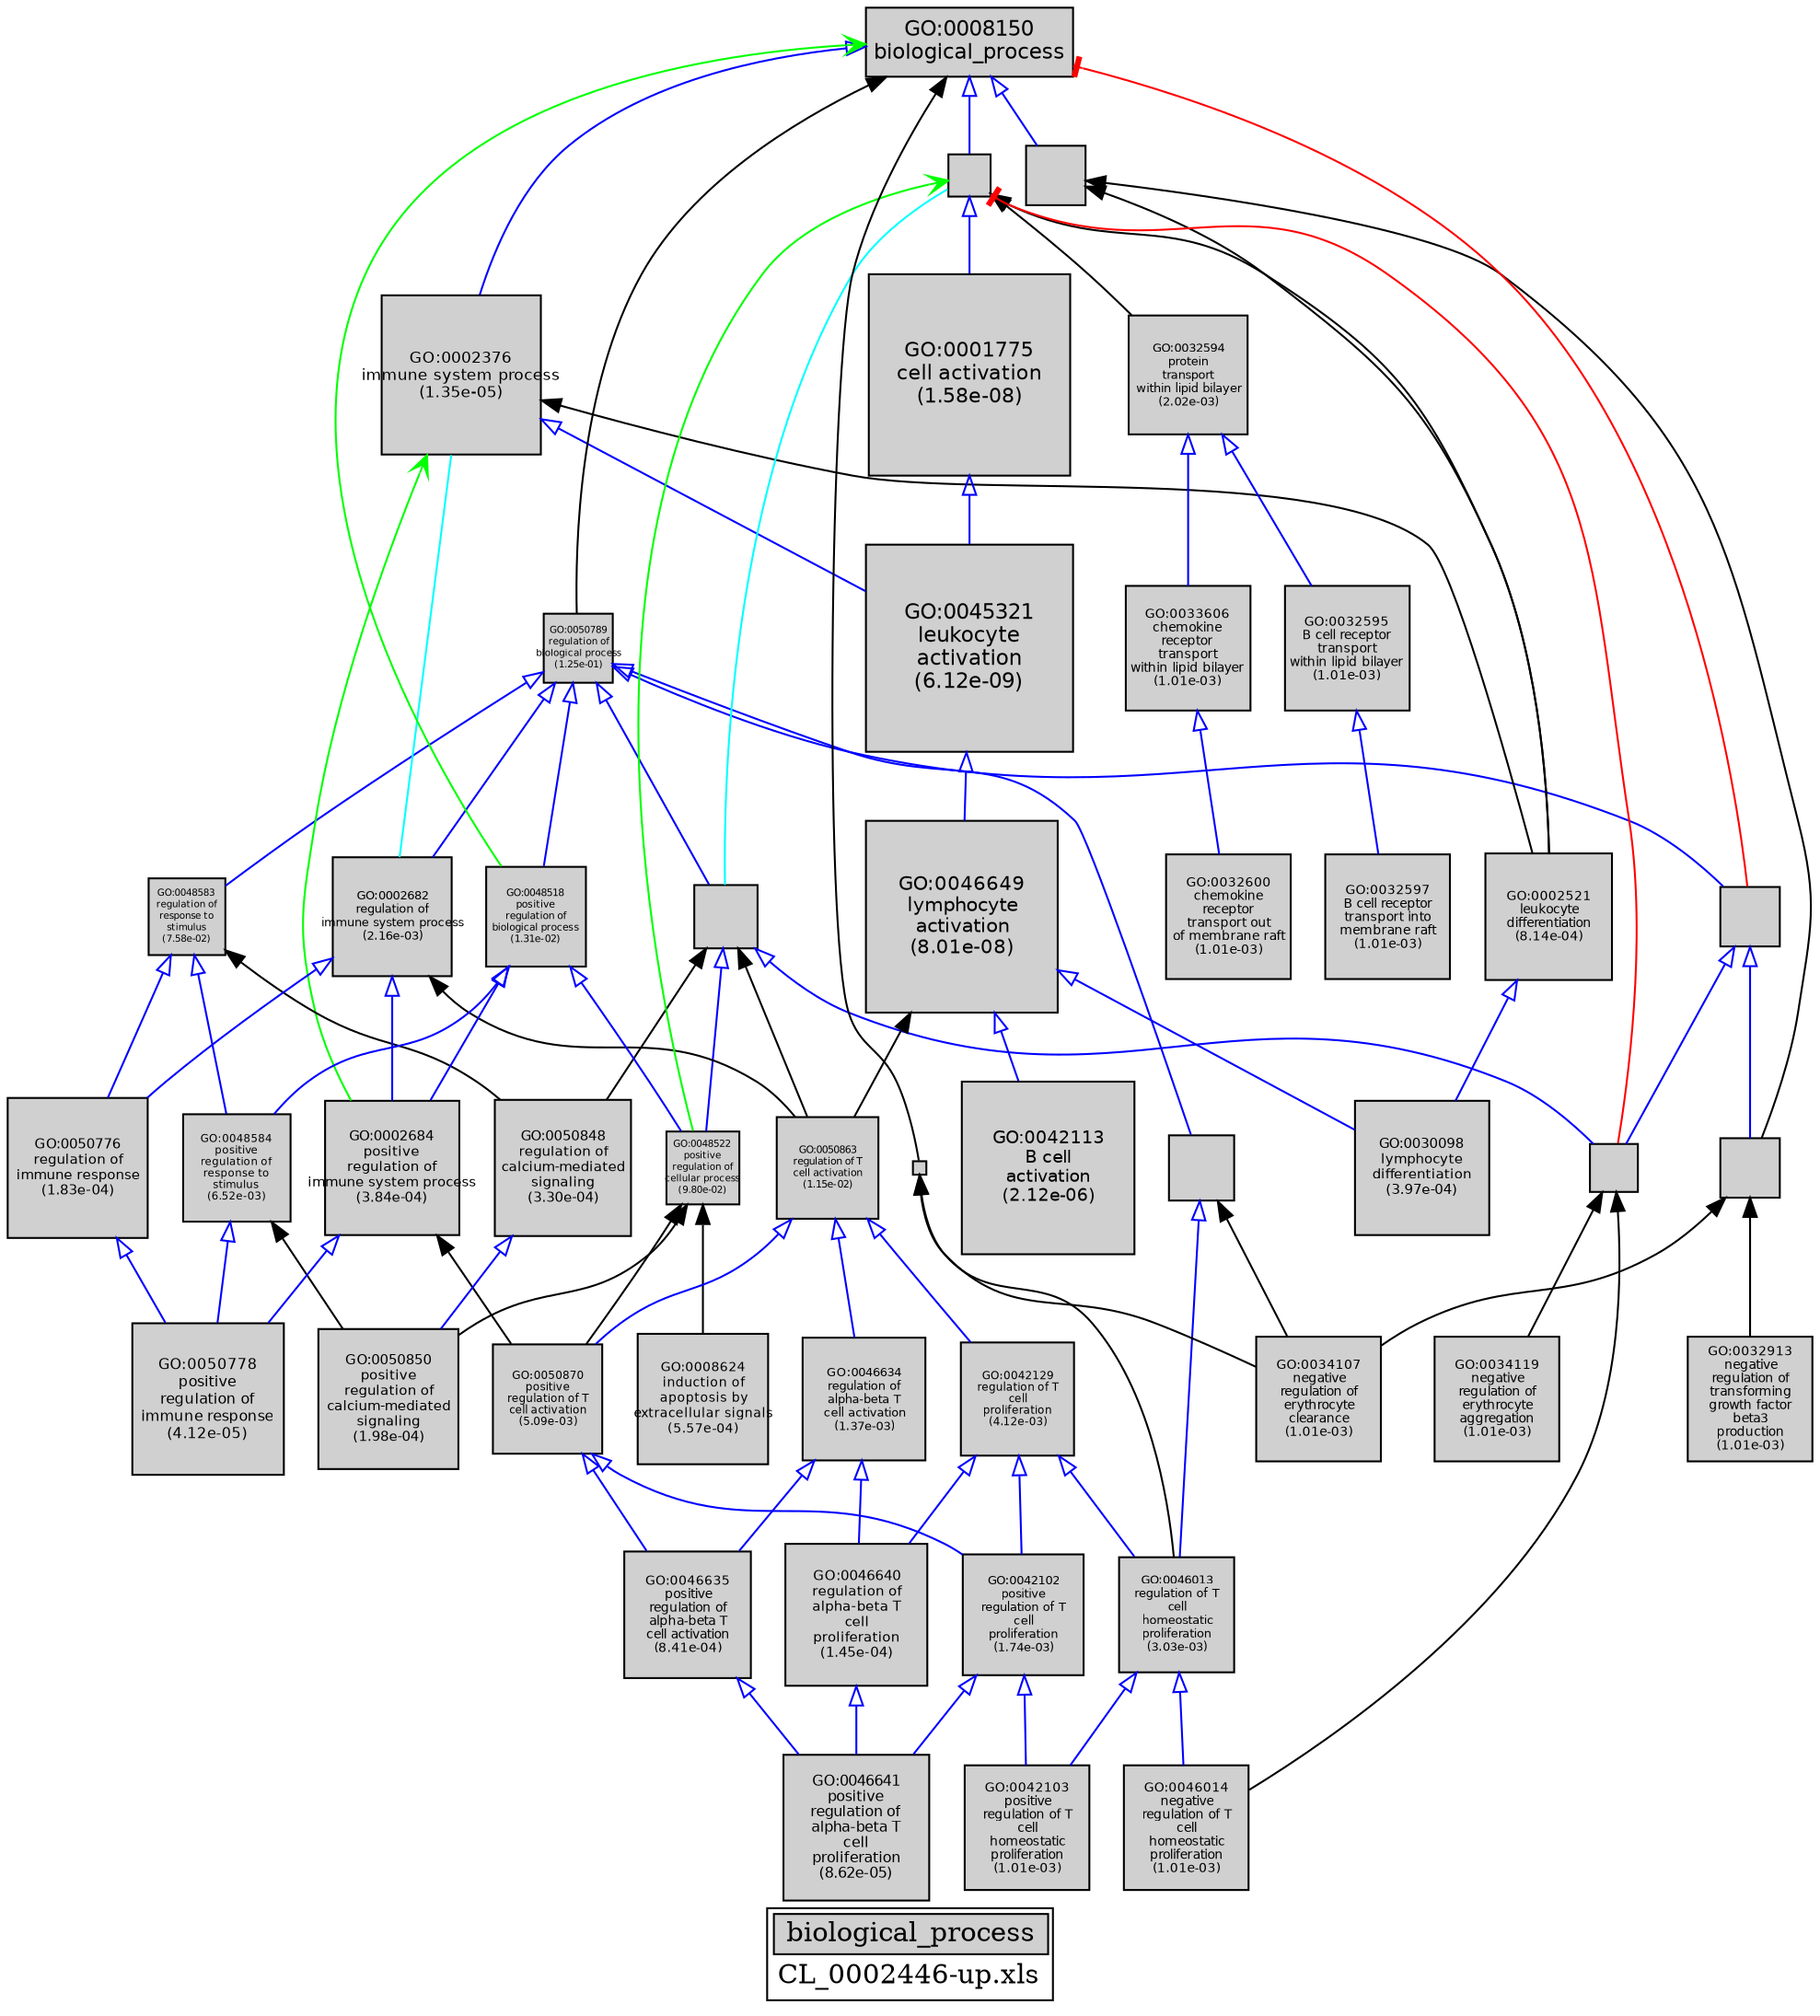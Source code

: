 digraph "biological_process" {
graph [ bgcolor = "#FFFFFF", label = <<TABLE COLOR="black" BGCOLOR="white"><TR><TD COLSPAN="2" BGCOLOR="#D0D0D0"><FONT COLOR="black">biological_process</FONT></TD></TR><TR><TD BORDER="0">CL_0002446-up.xls</TD></TR></TABLE>> ];
node [ fontname = "Helvetica" ];

subgraph "nodes" {

node [ style = "filled", fixedsize = "true", width = 1, shape = "box", fontsize = 9, fillcolor = "#D0D0D0", fontcolor = "black", color = "black" ];

"GO:0042129" [ URL = "#GO:0042129", label = <<TABLE BORDER="0"><TR><TD>GO:0042129<BR/>regulation of T<BR/>cell<BR/>proliferation<BR/>(4.12e-03)</TD></TR></TABLE>>, width = 0.812768807772, shape = "box", fontsize = 5.85193541596, height = 0.812768807772 ];
"GO:0048584" [ URL = "#GO:0048584", label = <<TABLE BORDER="0"><TR><TD>GO:0048584<BR/>positive<BR/>regulation of<BR/>response to<BR/>stimulus<BR/>(6.52e-03)</TD></TR></TABLE>>, width = 0.778544043303, shape = "box", fontsize = 5.60551711178, height = 0.778544043303 ];
"GO:0048522" [ URL = "#GO:0048522", label = <<TABLE BORDER="0"><TR><TD>GO:0048522<BR/>positive<BR/>regulation of<BR/>cellular process<BR/>(9.80e-02)</TD></TR></TABLE>>, width = 0.533960065303, shape = "box", fontsize = 5.0, height = 0.533960065303 ];
"GO:0046640" [ URL = "#GO:0046640", label = <<TABLE BORDER="0"><TR><TD>GO:0046640<BR/>regulation of<BR/>alpha-beta T<BR/>cell<BR/>proliferation<BR/>(1.45e-04)</TD></TR></TABLE>>, width = 1.02823749095, shape = "box", fontsize = 7.40330993484, height = 1.02823749095 ];
"GO:0042102" [ URL = "#GO:0042102", label = <<TABLE BORDER="0"><TR><TD>GO:0042102<BR/>positive<BR/>regulation of T<BR/>cell<BR/>proliferation<BR/>(1.74e-03)</TD></TR></TABLE>>, width = 0.873212320354, shape = "box", fontsize = 6.28712870655, height = 0.873212320354 ];
"GO:0050789" [ URL = "#GO:0050789", label = <<TABLE BORDER="0"><TR><TD>GO:0050789<BR/>regulation of<BR/>biological process<BR/>(1.25e-01)</TD></TR></TABLE>>, width = 0.506444614164, shape = "box", fontsize = 5.0, height = 0.506444614164 ];
"GO:0002521" [ URL = "#GO:0002521", label = <<TABLE BORDER="0"><TR><TD>GO:0002521<BR/>leukocyte<BR/>differentiation<BR/>(8.14e-04)</TD></TR></TABLE>>, width = 0.923365231504, shape = "box", fontsize = 6.64822966683, height = 0.923365231504 ];
"GO:0048519" [ URL = "#GO:0048519", label = "", width = 0.433206211352, shape = "box", height = 0.433206211352 ];
"GO:0050778" [ URL = "#GO:0050778", label = <<TABLE BORDER="0"><TR><TD>GO:0050778<BR/>positive<BR/>regulation of<BR/>immune response<BR/>(4.12e-05)</TD></TR></TABLE>>, width = 1.09812037669, shape = "box", fontsize = 7.9064667122, height = 1.09812037669 ];
"GO:0032913" [ URL = "#GO:0032913", label = <<TABLE BORDER="0"><TR><TD>GO:0032913<BR/>negative<BR/>regulation of<BR/>transforming<BR/>growth factor<BR/>beta3<BR/>production<BR/>(1.01e-03)</TD></TR></TABLE>>, width = 0.909345748014, shape = "box", fontsize = 6.5472893857, height = 0.909345748014 ];
"GO:0046635" [ URL = "#GO:0046635", label = <<TABLE BORDER="0"><TR><TD>GO:0046635<BR/>positive<BR/>regulation of<BR/>alpha-beta T<BR/>cell activation<BR/>(8.41e-04)</TD></TR></TABLE>>, width = 0.921266501141, shape = "box", fontsize = 6.63311880821, height = 0.921266501141 ];
"GO:0042103" [ URL = "#GO:0042103", label = <<TABLE BORDER="0"><TR><TD>GO:0042103<BR/>positive<BR/>regulation of T<BR/>cell<BR/>homeostatic<BR/>proliferation<BR/>(1.01e-03)</TD></TR></TABLE>>, width = 0.909345748014, shape = "box", fontsize = 6.5472893857, height = 0.909345748014 ];
"GO:0045321" [ URL = "#GO:0045321", label = <<TABLE BORDER="0"><TR><TD>GO:0045321<BR/>leukocyte<BR/>activation<BR/>(6.12e-09)</TD></TR></TABLE>>, width = 1.5, shape = "box", fontsize = 10.8, height = 1.5 ];
"GO:0046634" [ URL = "#GO:0046634", label = <<TABLE BORDER="0"><TR><TD>GO:0046634<BR/>regulation of<BR/>alpha-beta T<BR/>cell activation<BR/>(1.37e-03)</TD></TR></TABLE>>, width = 0.889180803308, shape = "box", fontsize = 6.40210178382, height = 0.889180803308 ];
"GO:0033606" [ URL = "#GO:0033606", label = <<TABLE BORDER="0"><TR><TD>GO:0033606<BR/>chemokine<BR/>receptor<BR/>transport<BR/>within lipid bilayer<BR/>(1.01e-03)</TD></TR></TABLE>>, width = 0.909345748014, shape = "box", fontsize = 6.5472893857, height = 0.909345748014 ];
"GO:0046641" [ URL = "#GO:0046641", label = <<TABLE BORDER="0"><TR><TD>GO:0046641<BR/>positive<BR/>regulation of<BR/>alpha-beta T<BR/>cell<BR/>proliferation<BR/>(8.62e-05)</TD></TR></TABLE>>, width = 1.05760853346, shape = "box", fontsize = 7.6147814409, height = 1.05760853346 ];
"GO:0002376" [ URL = "#GO:0002376", label = <<TABLE BORDER="0"><TR><TD>GO:0002376<BR/>immune system process<BR/>(1.35e-05)</TD></TR></TABLE>>, width = 1.15692754076, shape = "box", fontsize = 8.32987829347, height = 1.15692754076 ];
"GO:0050776" [ URL = "#GO:0050776", label = <<TABLE BORDER="0"><TR><TD>GO:0050776<BR/>regulation of<BR/>immune response<BR/>(1.83e-04)</TD></TR></TABLE>>, width = 1.01468889577, shape = "box", fontsize = 7.30576004955, height = 1.01468889577 ];
"GO:0032594" [ URL = "#GO:0032594", label = <<TABLE BORDER="0"><TR><TD>GO:0032594<BR/>protein<BR/>transport<BR/>within lipid bilayer<BR/>(2.02e-03)</TD></TR></TABLE>>, width = 0.863057054353, shape = "box", fontsize = 6.21401079135, height = 0.863057054353 ];
"GO:0050794" [ URL = "#GO:0050794", label = "", width = 0.456101087412, shape = "box", height = 0.456101087412 ];
"GO:0030098" [ URL = "#GO:0030098", label = <<TABLE BORDER="0"><TR><TD>GO:0030098<BR/>lymphocyte<BR/>differentiation<BR/>(3.97e-04)</TD></TR></TABLE>>, width = 0.968296091714, shape = "box", fontsize = 6.97173186034, height = 0.968296091714 ];
"GO:0032600" [ URL = "#GO:0032600", label = <<TABLE BORDER="0"><TR><TD>GO:0032600<BR/>chemokine<BR/>receptor<BR/>transport out<BR/>of membrane raft<BR/>(1.01e-03)</TD></TR></TABLE>>, width = 0.909345748014, shape = "box", fontsize = 6.5472893857, height = 0.909345748014 ];
"GO:0048583" [ URL = "#GO:0048583", label = <<TABLE BORDER="0"><TR><TD>GO:0048583<BR/>regulation of<BR/>response to<BR/>stimulus<BR/>(7.58e-02)</TD></TR></TABLE>>, width = 0.561705269437, shape = "box", fontsize = 5.0, height = 0.561705269437 ];
"GO:0048523" [ URL = "#GO:0048523", label = "", width = 0.350215934743, shape = "box", height = 0.350215934743 ];
"GO:0046014" [ URL = "#GO:0046014", label = <<TABLE BORDER="0"><TR><TD>GO:0046014<BR/>negative<BR/>regulation of T<BR/>cell<BR/>homeostatic<BR/>proliferation<BR/>(1.01e-03)</TD></TR></TABLE>>, width = 0.909345748014, shape = "box", fontsize = 6.5472893857, height = 0.909345748014 ];
"GO:0051241" [ URL = "#GO:0051241", label = "", width = 0.425854125807, shape = "box", height = 0.425854125807 ];
"GO:0034107" [ URL = "#GO:0034107", label = <<TABLE BORDER="0"><TR><TD>GO:0034107<BR/>negative<BR/>regulation of<BR/>erythrocyte<BR/>clearance<BR/>(1.01e-03)</TD></TR></TABLE>>, width = 0.909345748014, shape = "box", fontsize = 6.5472893857, height = 0.909345748014 ];
"GO:0034119" [ URL = "#GO:0034119", label = <<TABLE BORDER="0"><TR><TD>GO:0034119<BR/>negative<BR/>regulation of<BR/>erythrocyte<BR/>aggregation<BR/>(1.01e-03)</TD></TR></TABLE>>, width = 0.909345748014, shape = "box", fontsize = 6.5472893857, height = 0.909345748014 ];
"GO:0050850" [ URL = "#GO:0050850", label = <<TABLE BORDER="0"><TR><TD>GO:0050850<BR/>positive<BR/>regulation of<BR/>calcium-mediated<BR/>signaling<BR/>(1.98e-04)</TD></TR></TABLE>>, width = 1.00993697944, shape = "box", fontsize = 7.27154625195, height = 1.00993697944 ];
"GO:0002682" [ URL = "#GO:0002682", label = <<TABLE BORDER="0"><TR><TD>GO:0002682<BR/>regulation of<BR/>immune system process<BR/>(2.16e-03)</TD></TR></TABLE>>, width = 0.858347996954, shape = "box", fontsize = 6.18010557807, height = 0.858347996954 ];
"GO:0048518" [ URL = "#GO:0048518", label = <<TABLE BORDER="0"><TR><TD>GO:0048518<BR/>positive<BR/>regulation of<BR/>biological process<BR/>(1.31e-02)</TD></TR></TABLE>>, width = 0.72381817231, shape = "box", fontsize = 5.21149084063, height = 0.72381817231 ];
"GO:0002684" [ URL = "#GO:0002684", label = <<TABLE BORDER="0"><TR><TD>GO:0002684<BR/>positive<BR/>regulation of<BR/>immune system process<BR/>(3.84e-04)</TD></TR></TABLE>>, width = 0.970329306866, shape = "box", fontsize = 6.98637100944, height = 0.970329306866 ];
"GO:0032501" [ URL = "#GO:0032501", label = "", width = 0.433346353628, shape = "box", height = 0.433346353628 ];
"GO:0032844" [ URL = "#GO:0032844", label = "", width = 0.468358768004, shape = "box", height = 0.468358768004 ];
"GO:0046649" [ URL = "#GO:0046649", label = <<TABLE BORDER="0"><TR><TD>GO:0046649<BR/>lymphocyte<BR/>activation<BR/>(8.01e-08)</TD></TR></TABLE>>, width = 1.39473693184, shape = "box", fontsize = 10.0421059092, height = 1.39473693184 ];
"GO:0046013" [ URL = "#GO:0046013", label = <<TABLE BORDER="0"><TR><TD>GO:0046013<BR/>regulation of T<BR/>cell<BR/>homeostatic<BR/>proliferation<BR/>(3.03e-03)</TD></TR></TABLE>>, width = 0.83480479724, shape = "box", fontsize = 6.01059454013, height = 0.83480479724 ];
"GO:0042113" [ URL = "#GO:0042113", label = <<TABLE BORDER="0"><TR><TD>GO:0042113<BR/>B cell<BR/>activation<BR/>(2.12e-06)</TD></TR></TABLE>>, width = 1.24782813561, shape = "box", fontsize = 8.98436257638, height = 1.24782813561 ];
"GO:0009987" [ URL = "#GO:0009987", label = "", width = 0.308310981044, shape = "box", height = 0.308310981044 ];
"GO:0050848" [ URL = "#GO:0050848", label = <<TABLE BORDER="0"><TR><TD>GO:0050848<BR/>regulation of<BR/>calcium-mediated<BR/>signaling<BR/>(3.30e-04)</TD></TR></TABLE>>, width = 0.979564332784, shape = "box", fontsize = 7.05286319604, height = 0.979564332784 ];
"GO:0001775" [ URL = "#GO:0001775", label = <<TABLE BORDER="0"><TR><TD>GO:0001775<BR/>cell activation<BR/>(1.58e-08)</TD></TR></TABLE>>, width = 1.46212379748, shape = "box", fontsize = 10.5272913419, height = 1.46212379748 ];
"GO:0050870" [ URL = "#GO:0050870", label = <<TABLE BORDER="0"><TR><TD>GO:0050870<BR/>positive<BR/>regulation of T<BR/>cell activation<BR/>(5.09e-03)</TD></TR></TABLE>>, width = 0.797199457853, shape = "box", fontsize = 5.73983609654, height = 0.797199457853 ];
"GO:0048872" [ URL = "#GO:0048872", width = 0.1, shape = "box", label = "", height = 0.1 ];
"GO:0008150" [ URL = "#GO:0008150", label = <<TABLE BORDER="0"><TR><TD>GO:0008150<BR/>biological_process</TD></TR></TABLE>>, width = 1.5, shape = "box", fontsize = 10.8 ];
"GO:0050863" [ URL = "#GO:0050863", label = <<TABLE BORDER="0"><TR><TD>GO:0050863<BR/>regulation of T<BR/>cell activation<BR/>(1.15e-02)</TD></TR></TABLE>>, width = 0.734368056805, shape = "box", fontsize = 5.28745000899, height = 0.734368056805 ];
"GO:0032595" [ URL = "#GO:0032595", label = <<TABLE BORDER="0"><TR><TD>GO:0032595<BR/>B cell receptor<BR/>transport<BR/>within lipid bilayer<BR/>(1.01e-03)</TD></TR></TABLE>>, width = 0.909345748014, shape = "box", fontsize = 6.5472893857, height = 0.909345748014 ];
"GO:0008624" [ URL = "#GO:0008624", label = <<TABLE BORDER="0"><TR><TD>GO:0008624<BR/>induction of<BR/>apoptosis by<BR/>extracellular signals<BR/>(5.57e-04)</TD></TR></TABLE>>, width = 0.947411459429, shape = "box", fontsize = 6.82136250789, height = 0.947411459429 ];
"GO:0032597" [ URL = "#GO:0032597", label = <<TABLE BORDER="0"><TR><TD>GO:0032597<BR/>B cell receptor<BR/>transport into<BR/>membrane raft<BR/>(1.01e-03)</TD></TR></TABLE>>, width = 0.909345748014, shape = "box", fontsize = 6.5472893857, height = 0.909345748014 ];
}
subgraph "edges" {


edge [ dir = "back", weight = 1 ];
subgraph "regulates" {


edge [ color = "cyan", arrowtail = "none" ];
subgraph "positive" {


edge [ color = "green", arrowtail = "vee" ];
"GO:0009987" -> "GO:0048522";
"GO:0008150" -> "GO:0048518";
"GO:0002376" -> "GO:0002684";
}
subgraph "negative" {


edge [ color = "red", arrowtail = "tee" ];
"GO:0008150" -> "GO:0048519";
"GO:0009987" -> "GO:0048523";
}
"GO:0002376" -> "GO:0002682";
"GO:0009987" -> "GO:0050794";
}
subgraph "part_of" {


edge [ color = "purple", arrowtail = "diamond", weight = 2.5 ];
}
subgraph "is_a" {


edge [ color = "blue", arrowtail = "empty", weight = 5.0 ];
"GO:0048518" -> "GO:0002684";
"GO:0050870" -> "GO:0046635";
"GO:0042102" -> "GO:0046641";
"GO:0050789" -> "GO:0048518";
"GO:0033606" -> "GO:0032600";
"GO:0048518" -> "GO:0048522";
"GO:0032594" -> "GO:0033606";
"GO:0050848" -> "GO:0050850";
"GO:0048583" -> "GO:0050776";
"GO:0002682" -> "GO:0050776";
"GO:0046634" -> "GO:0046635";
"GO:0050789" -> "GO:0048583";
"GO:0046640" -> "GO:0046641";
"GO:0048583" -> "GO:0048584";
"GO:0050794" -> "GO:0048523";
"GO:0008150" -> "GO:0032501";
"GO:0050870" -> "GO:0042102";
"GO:0046634" -> "GO:0046640";
"GO:0042129" -> "GO:0046013";
"GO:0048519" -> "GO:0051241";
"GO:0050863" -> "GO:0050870";
"GO:0046649" -> "GO:0042113";
"GO:0048584" -> "GO:0050778";
"GO:0045321" -> "GO:0046649";
"GO:0046649" -> "GO:0030098";
"GO:0046013" -> "GO:0046014";
"GO:0002376" -> "GO:0045321";
"GO:0050789" -> "GO:0032844";
"GO:0050863" -> "GO:0046634";
"GO:0042129" -> "GO:0042102";
"GO:0032594" -> "GO:0032595";
"GO:0046013" -> "GO:0042103";
"GO:0042129" -> "GO:0046640";
"GO:0050789" -> "GO:0002682";
"GO:0046635" -> "GO:0046641";
"GO:0050794" -> "GO:0048522";
"GO:0042102" -> "GO:0042103";
"GO:0009987" -> "GO:0001775";
"GO:0048519" -> "GO:0048523";
"GO:0050789" -> "GO:0048519";
"GO:0002682" -> "GO:0002684";
"GO:0002521" -> "GO:0030098";
"GO:0002684" -> "GO:0050778";
"GO:0050776" -> "GO:0050778";
"GO:0032844" -> "GO:0046013";
"GO:0048518" -> "GO:0048584";
"GO:0050863" -> "GO:0042129";
"GO:0050789" -> "GO:0050794";
"GO:0008150" -> "GO:0009987";
"GO:0032595" -> "GO:0032597";
"GO:0001775" -> "GO:0045321";
"GO:0008150" -> "GO:0002376";
}
"GO:0048522" -> "GO:0050870";
"GO:0009987" -> "GO:0032594";
"GO:0051241" -> "GO:0034107";
"GO:0048872" -> "GO:0034107";
"GO:0048522" -> "GO:0050850";
"GO:0032501" -> "GO:0002521";
"GO:0050794" -> "GO:0050863";
"GO:0048872" -> "GO:0046013";
"GO:0002682" -> "GO:0050863";
"GO:0046649" -> "GO:0050863";
"GO:0009987" -> "GO:0002521";
"GO:0048584" -> "GO:0050850";
"GO:0008150" -> "GO:0048872";
"GO:0051241" -> "GO:0032913";
"GO:0002684" -> "GO:0050870";
"GO:0032501" -> "GO:0051241";
"GO:0048523" -> "GO:0034119";
"GO:0050794" -> "GO:0050848";
"GO:0048523" -> "GO:0046014";
"GO:0032844" -> "GO:0034107";
"GO:0048583" -> "GO:0050848";
"GO:0048522" -> "GO:0008624";
"GO:0002376" -> "GO:0002521";
"GO:0008150" -> "GO:0050789";
}
}
